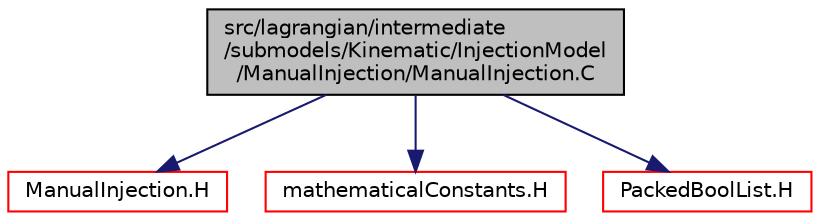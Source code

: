 digraph "src/lagrangian/intermediate/submodels/Kinematic/InjectionModel/ManualInjection/ManualInjection.C"
{
  bgcolor="transparent";
  edge [fontname="Helvetica",fontsize="10",labelfontname="Helvetica",labelfontsize="10"];
  node [fontname="Helvetica",fontsize="10",shape=record];
  Node0 [label="src/lagrangian/intermediate\l/submodels/Kinematic/InjectionModel\l/ManualInjection/ManualInjection.C",height=0.2,width=0.4,color="black", fillcolor="grey75", style="filled", fontcolor="black"];
  Node0 -> Node1 [color="midnightblue",fontsize="10",style="solid",fontname="Helvetica"];
  Node1 [label="ManualInjection.H",height=0.2,width=0.4,color="red",URL="$a06458.html"];
  Node0 -> Node187 [color="midnightblue",fontsize="10",style="solid",fontname="Helvetica"];
  Node187 [label="mathematicalConstants.H",height=0.2,width=0.4,color="red",URL="$a10952.html"];
  Node0 -> Node188 [color="midnightblue",fontsize="10",style="solid",fontname="Helvetica"];
  Node188 [label="PackedBoolList.H",height=0.2,width=0.4,color="red",URL="$a09398.html"];
}
